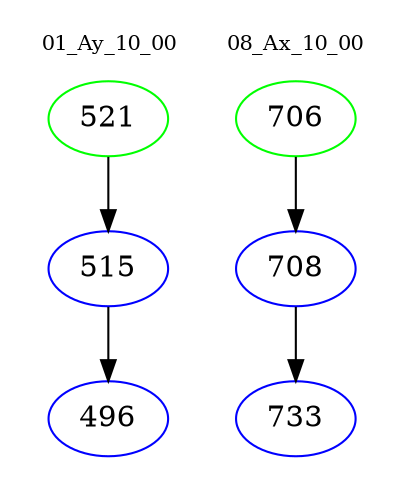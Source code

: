 digraph{
subgraph cluster_0 {
color = white
label = "01_Ay_10_00";
fontsize=10;
T0_521 [label="521", color="green"]
T0_521 -> T0_515 [color="black"]
T0_515 [label="515", color="blue"]
T0_515 -> T0_496 [color="black"]
T0_496 [label="496", color="blue"]
}
subgraph cluster_1 {
color = white
label = "08_Ax_10_00";
fontsize=10;
T1_706 [label="706", color="green"]
T1_706 -> T1_708 [color="black"]
T1_708 [label="708", color="blue"]
T1_708 -> T1_733 [color="black"]
T1_733 [label="733", color="blue"]
}
}
